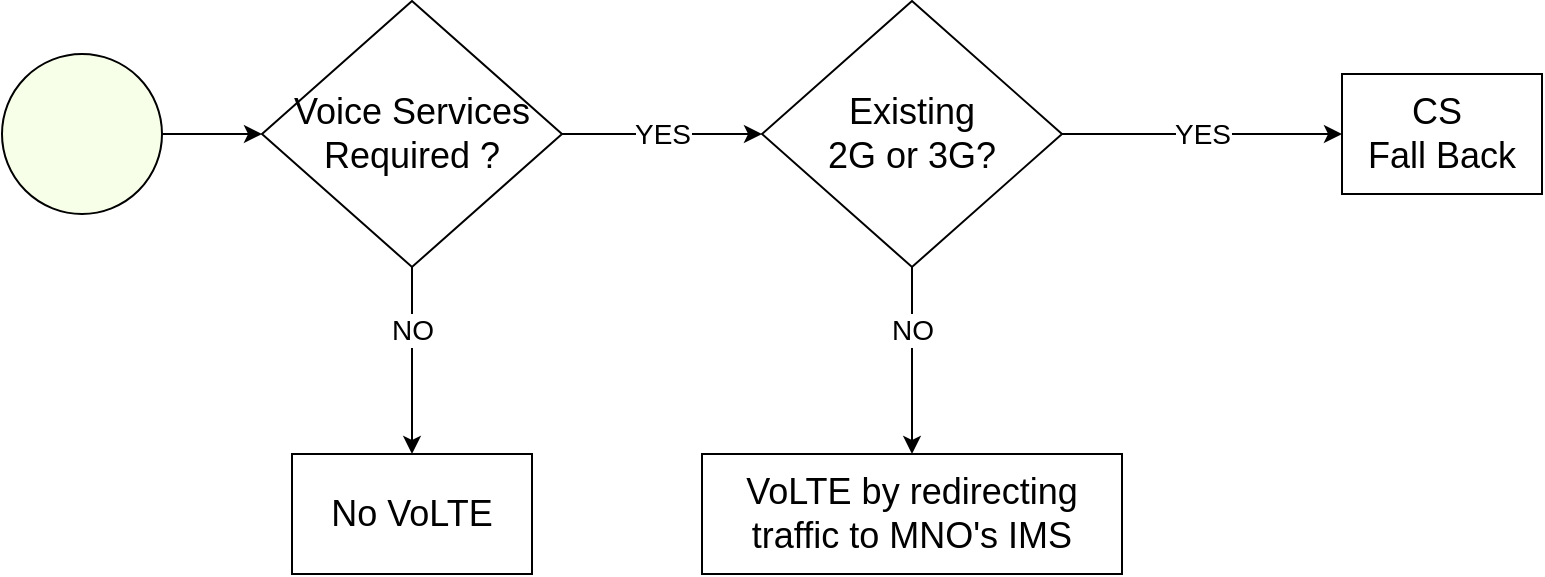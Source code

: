<mxfile version="13.0.2" type="device"><diagram id="6a731a19-8d31-9384-78a2-239565b7b9f0" name="Page-1"><mxGraphModel dx="2277" dy="401" grid="1" gridSize="10" guides="1" tooltips="1" connect="1" arrows="1" fold="1" page="1" pageScale="1" pageWidth="1169" pageHeight="827" background="#ffffff" math="0" shadow="0"><root><mxCell id="0"/><mxCell id="1" parent="0"/><mxCell id="KJFWStolMtkRtLoBNyJO-150" value="" style="edgeStyle=orthogonalEdgeStyle;rounded=0;orthogonalLoop=1;jettySize=auto;html=1;fillColor=#FFFF33;" parent="1" source="KJFWStolMtkRtLoBNyJO-143" edge="1"><mxGeometry relative="1" as="geometry"><mxPoint x="-970" y="380" as="targetPoint"/></mxGeometry></mxCell><mxCell id="KJFWStolMtkRtLoBNyJO-143" value="" style="ellipse;whiteSpace=wrap;html=1;aspect=fixed;fillColor=#F8FFE8;" parent="1" vertex="1"><mxGeometry x="-1100" y="340" width="80" height="80" as="geometry"/></mxCell><mxCell id="kXJmj7hQBRqm0aVLOTG0-3" value="&lt;font style=&quot;font-size: 14px&quot;&gt;YES&lt;/font&gt;" style="edgeStyle=orthogonalEdgeStyle;rounded=0;orthogonalLoop=1;jettySize=auto;html=1;exitX=1;exitY=0.5;exitDx=0;exitDy=0;entryX=0;entryY=0.5;entryDx=0;entryDy=0;" parent="1" source="kXJmj7hQBRqm0aVLOTG0-1" target="SJ-SOGw-aK-_J3xKMFPW-10" edge="1"><mxGeometry relative="1" as="geometry"><mxPoint x="-730" y="387.5" as="targetPoint"/><mxPoint x="-730" y="380" as="sourcePoint"/></mxGeometry></mxCell><mxCell id="kXJmj7hQBRqm0aVLOTG0-1" value="&lt;font style=&quot;font-size: 18px&quot;&gt;Voice Services Required ?&lt;/font&gt;" style="rhombus;whiteSpace=wrap;html=1;" parent="1" vertex="1"><mxGeometry x="-970" y="313.5" width="150" height="133" as="geometry"/></mxCell><mxCell id="kXJmj7hQBRqm0aVLOTG0-11" value="&lt;font style=&quot;font-size: 14px&quot;&gt;YES&lt;/font&gt;" style="edgeStyle=orthogonalEdgeStyle;rounded=0;orthogonalLoop=1;jettySize=auto;html=1;entryX=0;entryY=0.5;entryDx=0;entryDy=0;exitX=1;exitY=0.5;exitDx=0;exitDy=0;" parent="1" source="SJ-SOGw-aK-_J3xKMFPW-10" target="kXJmj7hQBRqm0aVLOTG0-12" edge="1"><mxGeometry relative="1" as="geometry"><mxPoint x="-450" y="380" as="targetPoint"/><mxPoint x="-540.032" y="387.471" as="sourcePoint"/></mxGeometry></mxCell><mxCell id="SJ-SOGw-aK-_J3xKMFPW-2" value="&lt;font style=&quot;font-size: 14px&quot;&gt;NO&lt;/font&gt;" style="edgeStyle=orthogonalEdgeStyle;rounded=0;orthogonalLoop=1;jettySize=auto;html=1;exitX=0.5;exitY=1;exitDx=0;exitDy=0;entryX=0.5;entryY=0;entryDx=0;entryDy=0;" parent="1" source="SJ-SOGw-aK-_J3xKMFPW-10" edge="1" target="SJ-SOGw-aK-_J3xKMFPW-19"><mxGeometry x="-0.333" relative="1" as="geometry"><mxPoint x="-635" y="475" as="sourcePoint"/><mxPoint x="-645" y="540" as="targetPoint"/><mxPoint as="offset"/></mxGeometry></mxCell><mxCell id="kXJmj7hQBRqm0aVLOTG0-6" value="&lt;font style=&quot;font-size: 18px&quot;&gt;No VoLTE&lt;/font&gt;" style="rounded=0;whiteSpace=wrap;html=1;" parent="1" vertex="1"><mxGeometry x="-955" y="540" width="120" height="60" as="geometry"/></mxCell><mxCell id="kXJmj7hQBRqm0aVLOTG0-12" value="&lt;font style=&quot;font-size: 18px&quot;&gt;CS&amp;nbsp;&lt;br&gt;Fall Back&lt;br&gt;&lt;/font&gt;" style="rounded=0;whiteSpace=wrap;html=1;" parent="1" vertex="1"><mxGeometry x="-430" y="350" width="100" height="60" as="geometry"/></mxCell><mxCell id="SJ-SOGw-aK-_J3xKMFPW-10" value="&lt;font style=&quot;font-size: 18px&quot;&gt;Existing &lt;br&gt;2G or 3G?&lt;/font&gt;" style="rhombus;whiteSpace=wrap;html=1;" parent="1" vertex="1"><mxGeometry x="-720" y="313.5" width="150" height="133" as="geometry"/></mxCell><mxCell id="SJ-SOGw-aK-_J3xKMFPW-19" value="&lt;font style=&quot;font-size: 18px&quot;&gt;VoLTE by redirecting traffic to MNO's IMS&lt;br&gt;&lt;/font&gt;" style="rounded=0;whiteSpace=wrap;html=1;" parent="1" vertex="1"><mxGeometry x="-750" y="540" width="210" height="60" as="geometry"/></mxCell><mxCell id="AwlAGuZUgUWMx4x0_ANQ-1" value="&lt;font style=&quot;font-size: 14px&quot;&gt;NO&lt;/font&gt;" style="edgeStyle=orthogonalEdgeStyle;rounded=0;orthogonalLoop=1;jettySize=auto;html=1;exitX=0.5;exitY=1;exitDx=0;exitDy=0;entryX=0.5;entryY=0;entryDx=0;entryDy=0;" edge="1" parent="1" source="kXJmj7hQBRqm0aVLOTG0-1" target="kXJmj7hQBRqm0aVLOTG0-6"><mxGeometry x="-0.333" relative="1" as="geometry"><mxPoint x="-635" y="456.5" as="sourcePoint"/><mxPoint x="-635" y="550" as="targetPoint"/><mxPoint as="offset"/></mxGeometry></mxCell></root></mxGraphModel></diagram></mxfile>